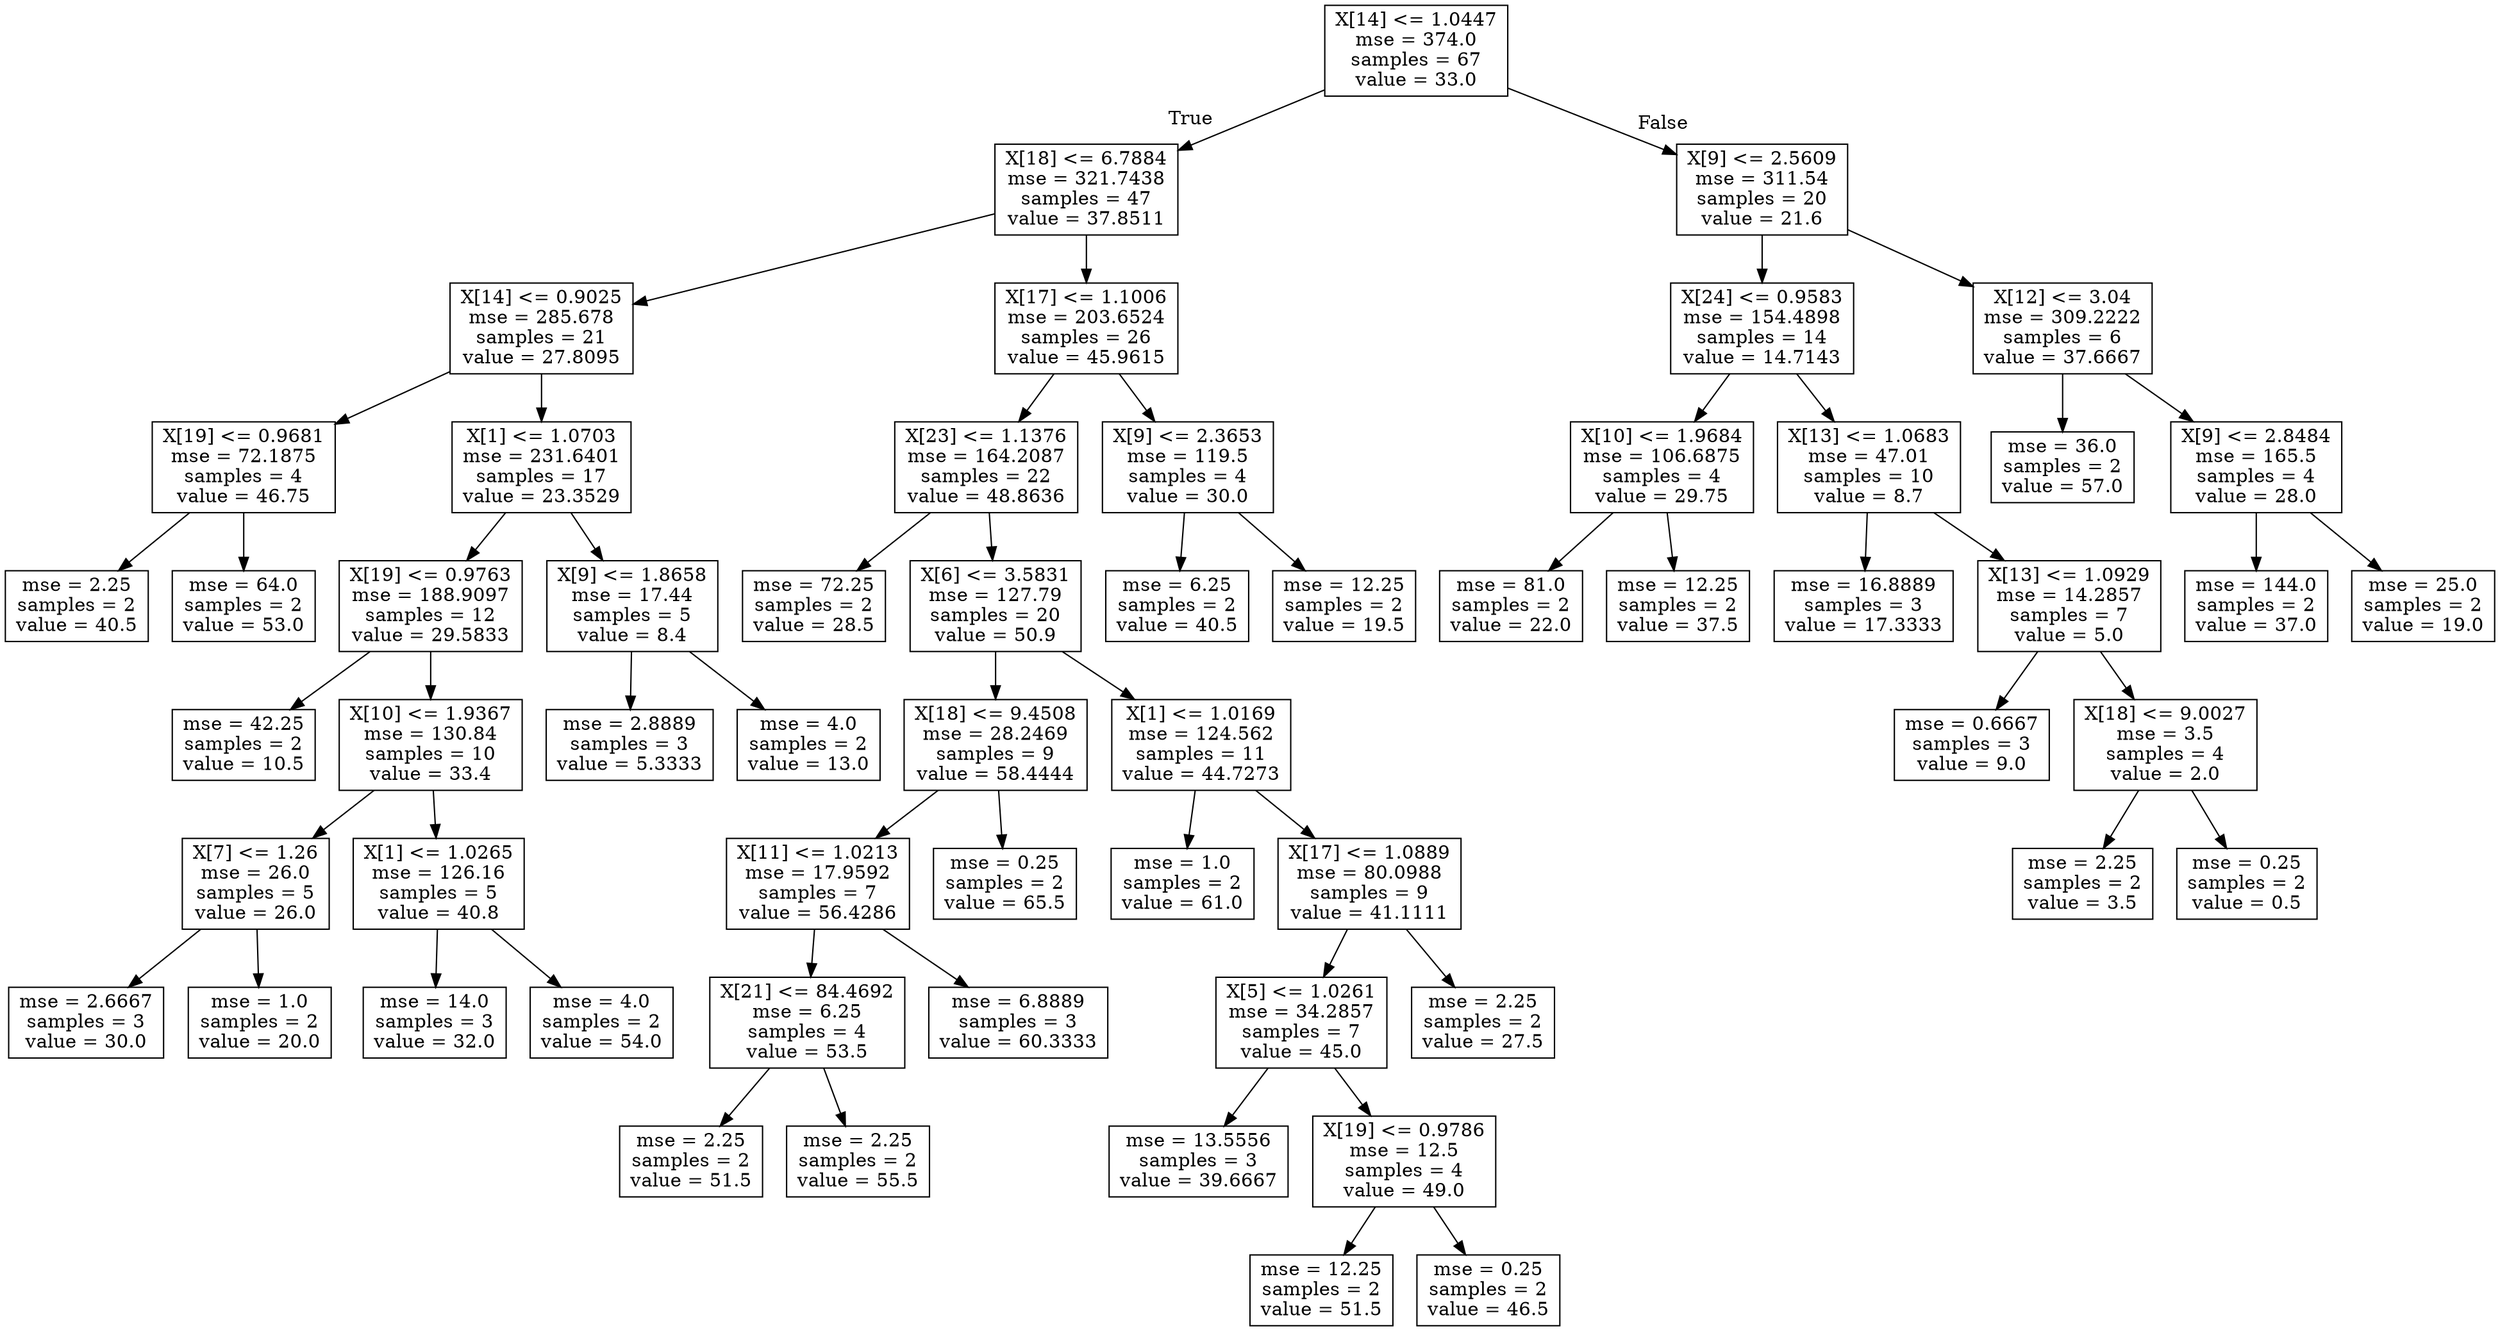 digraph Tree {
node [shape=box] ;
0 [label="X[14] <= 1.0447\nmse = 374.0\nsamples = 67\nvalue = 33.0"] ;
1 [label="X[18] <= 6.7884\nmse = 321.7438\nsamples = 47\nvalue = 37.8511"] ;
0 -> 1 [labeldistance=2.5, labelangle=45, headlabel="True"] ;
2 [label="X[14] <= 0.9025\nmse = 285.678\nsamples = 21\nvalue = 27.8095"] ;
1 -> 2 ;
3 [label="X[19] <= 0.9681\nmse = 72.1875\nsamples = 4\nvalue = 46.75"] ;
2 -> 3 ;
4 [label="mse = 2.25\nsamples = 2\nvalue = 40.5"] ;
3 -> 4 ;
5 [label="mse = 64.0\nsamples = 2\nvalue = 53.0"] ;
3 -> 5 ;
6 [label="X[1] <= 1.0703\nmse = 231.6401\nsamples = 17\nvalue = 23.3529"] ;
2 -> 6 ;
7 [label="X[19] <= 0.9763\nmse = 188.9097\nsamples = 12\nvalue = 29.5833"] ;
6 -> 7 ;
8 [label="mse = 42.25\nsamples = 2\nvalue = 10.5"] ;
7 -> 8 ;
9 [label="X[10] <= 1.9367\nmse = 130.84\nsamples = 10\nvalue = 33.4"] ;
7 -> 9 ;
10 [label="X[7] <= 1.26\nmse = 26.0\nsamples = 5\nvalue = 26.0"] ;
9 -> 10 ;
11 [label="mse = 2.6667\nsamples = 3\nvalue = 30.0"] ;
10 -> 11 ;
12 [label="mse = 1.0\nsamples = 2\nvalue = 20.0"] ;
10 -> 12 ;
13 [label="X[1] <= 1.0265\nmse = 126.16\nsamples = 5\nvalue = 40.8"] ;
9 -> 13 ;
14 [label="mse = 14.0\nsamples = 3\nvalue = 32.0"] ;
13 -> 14 ;
15 [label="mse = 4.0\nsamples = 2\nvalue = 54.0"] ;
13 -> 15 ;
16 [label="X[9] <= 1.8658\nmse = 17.44\nsamples = 5\nvalue = 8.4"] ;
6 -> 16 ;
17 [label="mse = 2.8889\nsamples = 3\nvalue = 5.3333"] ;
16 -> 17 ;
18 [label="mse = 4.0\nsamples = 2\nvalue = 13.0"] ;
16 -> 18 ;
19 [label="X[17] <= 1.1006\nmse = 203.6524\nsamples = 26\nvalue = 45.9615"] ;
1 -> 19 ;
20 [label="X[23] <= 1.1376\nmse = 164.2087\nsamples = 22\nvalue = 48.8636"] ;
19 -> 20 ;
21 [label="mse = 72.25\nsamples = 2\nvalue = 28.5"] ;
20 -> 21 ;
22 [label="X[6] <= 3.5831\nmse = 127.79\nsamples = 20\nvalue = 50.9"] ;
20 -> 22 ;
23 [label="X[18] <= 9.4508\nmse = 28.2469\nsamples = 9\nvalue = 58.4444"] ;
22 -> 23 ;
24 [label="X[11] <= 1.0213\nmse = 17.9592\nsamples = 7\nvalue = 56.4286"] ;
23 -> 24 ;
25 [label="X[21] <= 84.4692\nmse = 6.25\nsamples = 4\nvalue = 53.5"] ;
24 -> 25 ;
26 [label="mse = 2.25\nsamples = 2\nvalue = 51.5"] ;
25 -> 26 ;
27 [label="mse = 2.25\nsamples = 2\nvalue = 55.5"] ;
25 -> 27 ;
28 [label="mse = 6.8889\nsamples = 3\nvalue = 60.3333"] ;
24 -> 28 ;
29 [label="mse = 0.25\nsamples = 2\nvalue = 65.5"] ;
23 -> 29 ;
30 [label="X[1] <= 1.0169\nmse = 124.562\nsamples = 11\nvalue = 44.7273"] ;
22 -> 30 ;
31 [label="mse = 1.0\nsamples = 2\nvalue = 61.0"] ;
30 -> 31 ;
32 [label="X[17] <= 1.0889\nmse = 80.0988\nsamples = 9\nvalue = 41.1111"] ;
30 -> 32 ;
33 [label="X[5] <= 1.0261\nmse = 34.2857\nsamples = 7\nvalue = 45.0"] ;
32 -> 33 ;
34 [label="mse = 13.5556\nsamples = 3\nvalue = 39.6667"] ;
33 -> 34 ;
35 [label="X[19] <= 0.9786\nmse = 12.5\nsamples = 4\nvalue = 49.0"] ;
33 -> 35 ;
36 [label="mse = 12.25\nsamples = 2\nvalue = 51.5"] ;
35 -> 36 ;
37 [label="mse = 0.25\nsamples = 2\nvalue = 46.5"] ;
35 -> 37 ;
38 [label="mse = 2.25\nsamples = 2\nvalue = 27.5"] ;
32 -> 38 ;
39 [label="X[9] <= 2.3653\nmse = 119.5\nsamples = 4\nvalue = 30.0"] ;
19 -> 39 ;
40 [label="mse = 6.25\nsamples = 2\nvalue = 40.5"] ;
39 -> 40 ;
41 [label="mse = 12.25\nsamples = 2\nvalue = 19.5"] ;
39 -> 41 ;
42 [label="X[9] <= 2.5609\nmse = 311.54\nsamples = 20\nvalue = 21.6"] ;
0 -> 42 [labeldistance=2.5, labelangle=-45, headlabel="False"] ;
43 [label="X[24] <= 0.9583\nmse = 154.4898\nsamples = 14\nvalue = 14.7143"] ;
42 -> 43 ;
44 [label="X[10] <= 1.9684\nmse = 106.6875\nsamples = 4\nvalue = 29.75"] ;
43 -> 44 ;
45 [label="mse = 81.0\nsamples = 2\nvalue = 22.0"] ;
44 -> 45 ;
46 [label="mse = 12.25\nsamples = 2\nvalue = 37.5"] ;
44 -> 46 ;
47 [label="X[13] <= 1.0683\nmse = 47.01\nsamples = 10\nvalue = 8.7"] ;
43 -> 47 ;
48 [label="mse = 16.8889\nsamples = 3\nvalue = 17.3333"] ;
47 -> 48 ;
49 [label="X[13] <= 1.0929\nmse = 14.2857\nsamples = 7\nvalue = 5.0"] ;
47 -> 49 ;
50 [label="mse = 0.6667\nsamples = 3\nvalue = 9.0"] ;
49 -> 50 ;
51 [label="X[18] <= 9.0027\nmse = 3.5\nsamples = 4\nvalue = 2.0"] ;
49 -> 51 ;
52 [label="mse = 2.25\nsamples = 2\nvalue = 3.5"] ;
51 -> 52 ;
53 [label="mse = 0.25\nsamples = 2\nvalue = 0.5"] ;
51 -> 53 ;
54 [label="X[12] <= 3.04\nmse = 309.2222\nsamples = 6\nvalue = 37.6667"] ;
42 -> 54 ;
55 [label="mse = 36.0\nsamples = 2\nvalue = 57.0"] ;
54 -> 55 ;
56 [label="X[9] <= 2.8484\nmse = 165.5\nsamples = 4\nvalue = 28.0"] ;
54 -> 56 ;
57 [label="mse = 144.0\nsamples = 2\nvalue = 37.0"] ;
56 -> 57 ;
58 [label="mse = 25.0\nsamples = 2\nvalue = 19.0"] ;
56 -> 58 ;
}